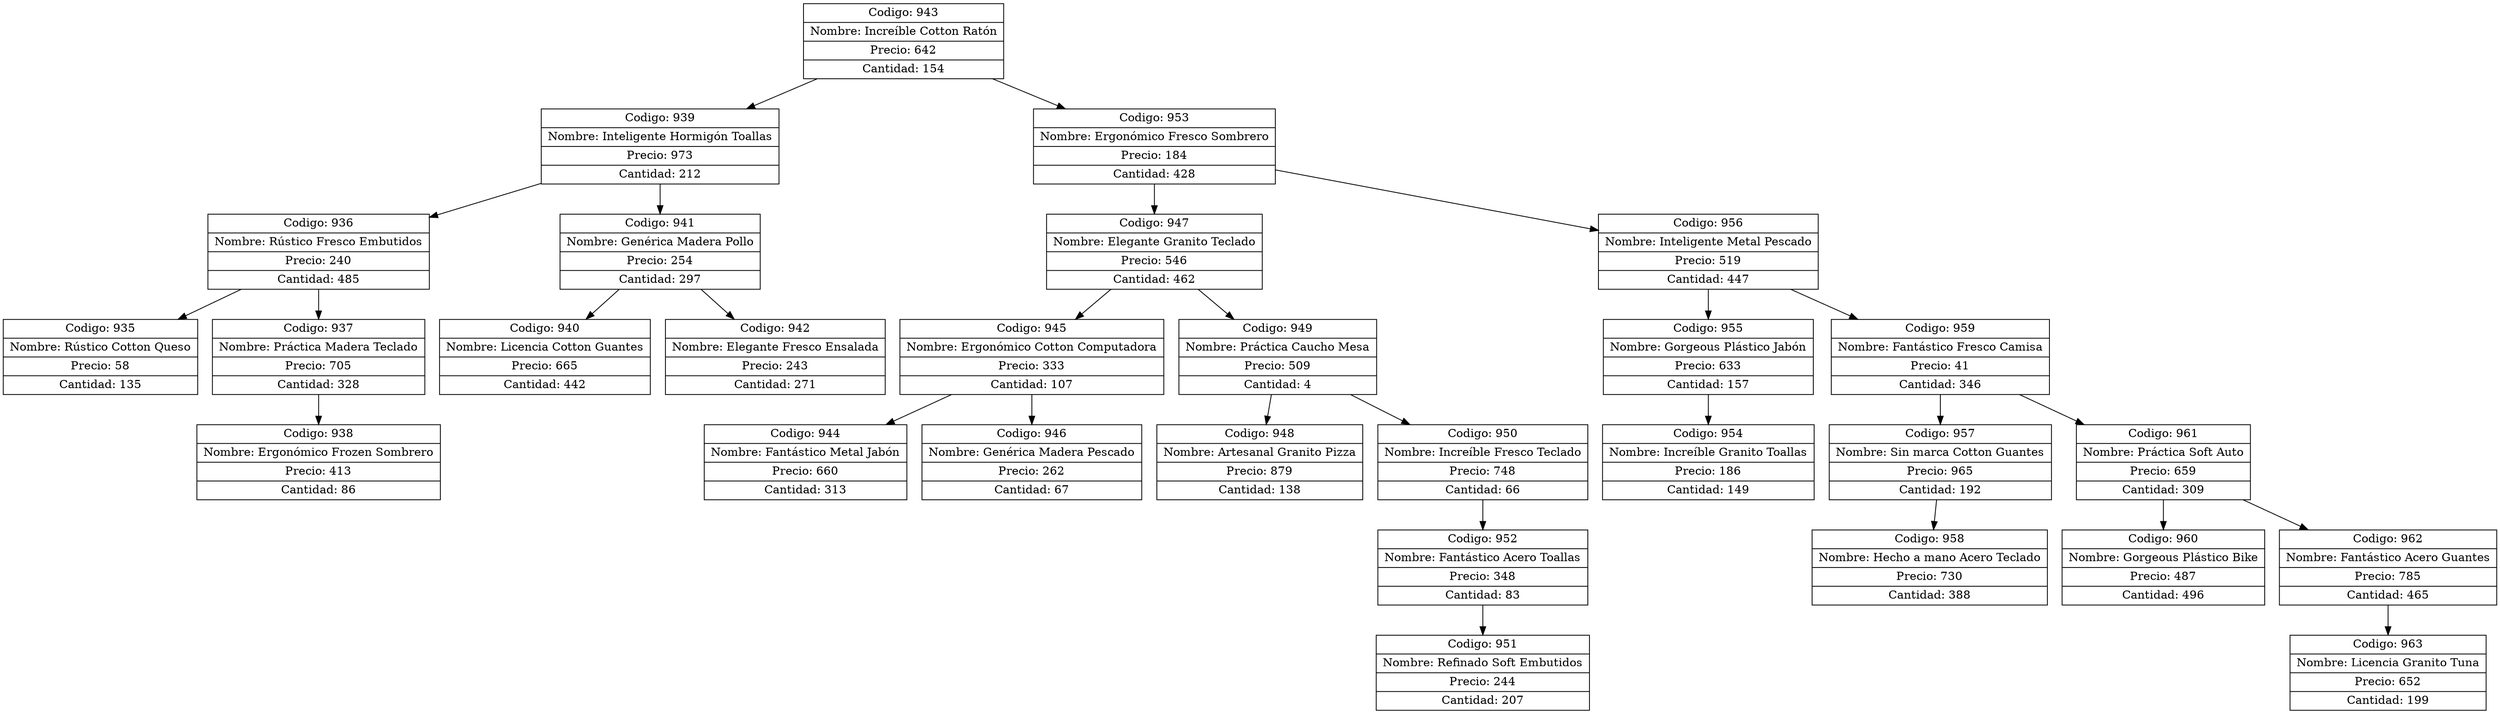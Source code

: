 digraph G{
node[shape="box" shape="record"]
nodo943[label="{ Codigo: 943 | Nombre: Increíble Cotton Ratón | Precio: 642 | Cantidad: 154}"];
nodo939[label="{ Codigo: 939 | Nombre: Inteligente Hormigón Toallas | Precio: 973 | Cantidad: 212}"];
nodo936[label="{ Codigo: 936 | Nombre: Rústico Fresco Embutidos | Precio: 240 | Cantidad: 485}"];
nodo935[label="{ Codigo: 935 | Nombre: Rústico Cotton Queso | Precio: 58 | Cantidad: 135}"];
nodo936->nodo935;
nodo937[label="{ Codigo: 937 | Nombre: Práctica Madera Teclado | Precio: 705 | Cantidad: 328}"];
nodo938[label="{ Codigo: 938 | Nombre: Ergonómico Frozen Sombrero | Precio: 413 | Cantidad: 86}"];
nodo937->nodo938;
nodo936->nodo937;
nodo939->nodo936;
nodo941[label="{ Codigo: 941 | Nombre: Genérica Madera Pollo | Precio: 254 | Cantidad: 297}"];
nodo940[label="{ Codigo: 940 | Nombre: Licencia Cotton Guantes | Precio: 665 | Cantidad: 442}"];
nodo941->nodo940;
nodo942[label="{ Codigo: 942 | Nombre: Elegante Fresco Ensalada | Precio: 243 | Cantidad: 271}"];
nodo941->nodo942;
nodo939->nodo941;
nodo943->nodo939;
nodo953[label="{ Codigo: 953 | Nombre: Ergonómico Fresco Sombrero | Precio: 184 | Cantidad: 428}"];
nodo947[label="{ Codigo: 947 | Nombre: Elegante Granito Teclado | Precio: 546 | Cantidad: 462}"];
nodo945[label="{ Codigo: 945 | Nombre: Ergonómico Cotton Computadora | Precio: 333 | Cantidad: 107}"];
nodo944[label="{ Codigo: 944 | Nombre: Fantástico Metal Jabón | Precio: 660 | Cantidad: 313}"];
nodo945->nodo944;
nodo946[label="{ Codigo: 946 | Nombre: Genérica Madera Pescado | Precio: 262 | Cantidad: 67}"];
nodo945->nodo946;
nodo947->nodo945;
nodo949[label="{ Codigo: 949 | Nombre: Práctica Caucho Mesa | Precio: 509 | Cantidad: 4}"];
nodo948[label="{ Codigo: 948 | Nombre: Artesanal Granito Pizza | Precio: 879 | Cantidad: 138}"];
nodo949->nodo948;
nodo950[label="{ Codigo: 950 | Nombre: Increíble Fresco Teclado | Precio: 748 | Cantidad: 66}"];
nodo952[label="{ Codigo: 952 | Nombre: Fantástico Acero Toallas | Precio: 348 | Cantidad: 83}"];
nodo951[label="{ Codigo: 951 | Nombre: Refinado Soft Embutidos | Precio: 244 | Cantidad: 207}"];
nodo952->nodo951;
nodo950->nodo952;
nodo949->nodo950;
nodo947->nodo949;
nodo953->nodo947;
nodo956[label="{ Codigo: 956 | Nombre: Inteligente Metal Pescado | Precio: 519 | Cantidad: 447}"];
nodo955[label="{ Codigo: 955 | Nombre: Gorgeous Plástico Jabón | Precio: 633 | Cantidad: 157}"];
nodo954[label="{ Codigo: 954 | Nombre: Increíble Granito Toallas | Precio: 186 | Cantidad: 149}"];
nodo955->nodo954;
nodo956->nodo955;
nodo959[label="{ Codigo: 959 | Nombre: Fantástico Fresco Camisa | Precio: 41 | Cantidad: 346}"];
nodo957[label="{ Codigo: 957 | Nombre: Sin marca Cotton Guantes | Precio: 965 | Cantidad: 192}"];
nodo958[label="{ Codigo: 958 | Nombre: Hecho a mano Acero Teclado | Precio: 730 | Cantidad: 388}"];
nodo957->nodo958;
nodo959->nodo957;
nodo961[label="{ Codigo: 961 | Nombre: Práctica Soft Auto | Precio: 659 | Cantidad: 309}"];
nodo960[label="{ Codigo: 960 | Nombre: Gorgeous Plástico Bike | Precio: 487 | Cantidad: 496}"];
nodo961->nodo960;
nodo962[label="{ Codigo: 962 | Nombre: Fantástico Acero Guantes | Precio: 785 | Cantidad: 465}"];
nodo963[label="{ Codigo: 963 | Nombre: Licencia Granito Tuna | Precio: 652 | Cantidad: 199}"];
nodo962->nodo963;
nodo961->nodo962;
nodo959->nodo961;
nodo956->nodo959;
nodo953->nodo956;
nodo943->nodo953;
}
